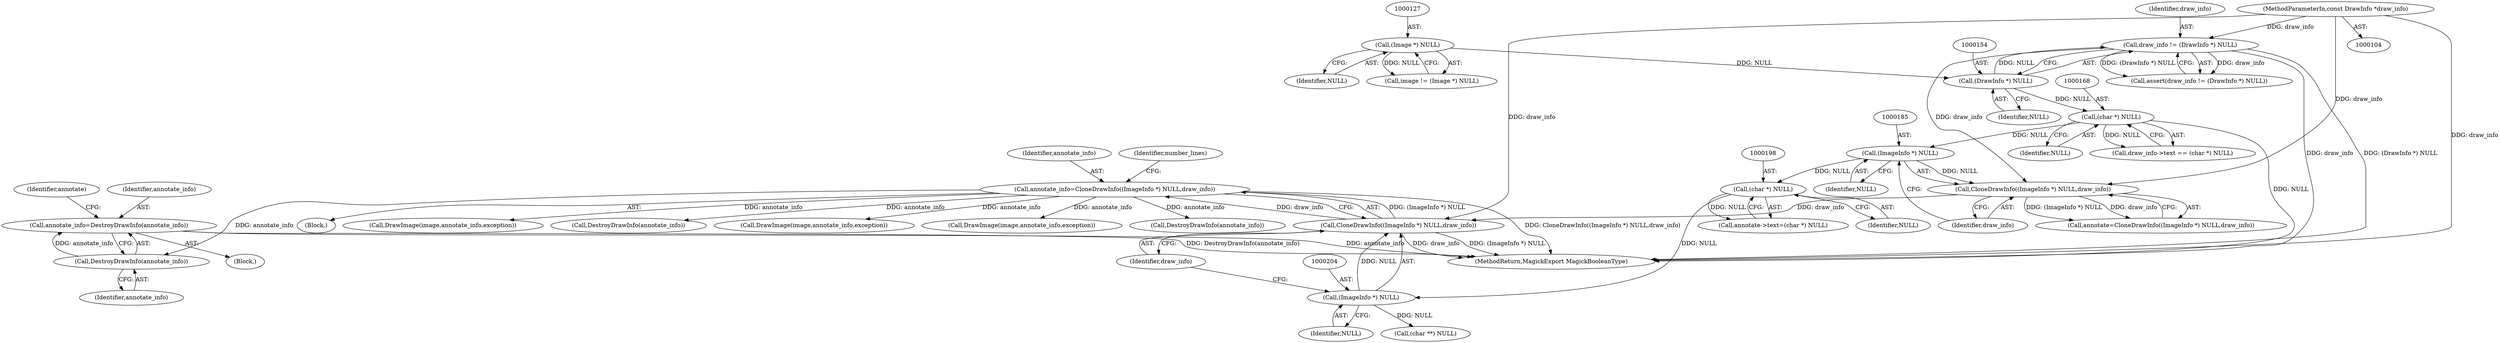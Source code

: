 digraph "0_ImageMagick6_7c2c5ba5b8e3a0b2b82f56c71dfab74ed4006df7@pointer" {
"1000243" [label="(Call,annotate_info=DestroyDrawInfo(annotate_info))"];
"1000245" [label="(Call,DestroyDrawInfo(annotate_info))"];
"1000200" [label="(Call,annotate_info=CloneDrawInfo((ImageInfo *) NULL,draw_info))"];
"1000202" [label="(Call,CloneDrawInfo((ImageInfo *) NULL,draw_info))"];
"1000203" [label="(Call,(ImageInfo *) NULL)"];
"1000197" [label="(Call,(char *) NULL)"];
"1000184" [label="(Call,(ImageInfo *) NULL)"];
"1000167" [label="(Call,(char *) NULL)"];
"1000153" [label="(Call,(DrawInfo *) NULL)"];
"1000126" [label="(Call,(Image *) NULL)"];
"1000183" [label="(Call,CloneDrawInfo((ImageInfo *) NULL,draw_info))"];
"1000151" [label="(Call,draw_info != (DrawInfo *) NULL)"];
"1000106" [label="(MethodParameterIn,const DrawInfo *draw_info)"];
"1000108" [label="(Block,)"];
"1000242" [label="(Block,)"];
"1000200" [label="(Call,annotate_info=CloneDrawInfo((ImageInfo *) NULL,draw_info))"];
"1000201" [label="(Identifier,annotate_info)"];
"1000208" [label="(Identifier,number_lines)"];
"1000181" [label="(Call,annotate=CloneDrawInfo((ImageInfo *) NULL,draw_info))"];
"1002037" [label="(Call,DrawImage(image,annotate_info,exception))"];
"1000126" [label="(Call,(Image *) NULL)"];
"1000124" [label="(Call,image != (Image *) NULL)"];
"1000184" [label="(Call,(ImageInfo *) NULL)"];
"1000163" [label="(Call,draw_info->text == (char *) NULL)"];
"1000197" [label="(Call,(char *) NULL)"];
"1000244" [label="(Identifier,annotate_info)"];
"1002043" [label="(Call,DestroyDrawInfo(annotate_info))"];
"1000183" [label="(Call,CloneDrawInfo((ImageInfo *) NULL,draw_info))"];
"1001941" [label="(Call,DrawImage(image,annotate_info,exception))"];
"1000206" [label="(Identifier,draw_info)"];
"1000186" [label="(Identifier,NULL)"];
"1000187" [label="(Identifier,draw_info)"];
"1000169" [label="(Identifier,NULL)"];
"1000106" [label="(MethodParameterIn,const DrawInfo *draw_info)"];
"1000205" [label="(Identifier,NULL)"];
"1000199" [label="(Identifier,NULL)"];
"1000202" [label="(Call,CloneDrawInfo((ImageInfo *) NULL,draw_info))"];
"1000151" [label="(Call,draw_info != (DrawInfo *) NULL)"];
"1001978" [label="(Call,DrawImage(image,annotate_info,exception))"];
"1000248" [label="(Identifier,annotate)"];
"1000150" [label="(Call,assert(draw_info != (DrawInfo *) NULL))"];
"1000203" [label="(Call,(ImageInfo *) NULL)"];
"1000243" [label="(Call,annotate_info=DestroyDrawInfo(annotate_info))"];
"1000167" [label="(Call,(char *) NULL)"];
"1000193" [label="(Call,annotate->text=(char *) NULL)"];
"1000152" [label="(Identifier,draw_info)"];
"1000245" [label="(Call,DestroyDrawInfo(annotate_info))"];
"1000246" [label="(Identifier,annotate_info)"];
"1000153" [label="(Call,(DrawInfo *) NULL)"];
"1002061" [label="(MethodReturn,MagickExport MagickBooleanType)"];
"1000369" [label="(Call,DestroyDrawInfo(annotate_info))"];
"1000239" [label="(Call,(char **) NULL)"];
"1000128" [label="(Identifier,NULL)"];
"1000155" [label="(Identifier,NULL)"];
"1000243" -> "1000242"  [label="AST: "];
"1000243" -> "1000245"  [label="CFG: "];
"1000244" -> "1000243"  [label="AST: "];
"1000245" -> "1000243"  [label="AST: "];
"1000248" -> "1000243"  [label="CFG: "];
"1000243" -> "1002061"  [label="DDG: annotate_info"];
"1000243" -> "1002061"  [label="DDG: DestroyDrawInfo(annotate_info)"];
"1000245" -> "1000243"  [label="DDG: annotate_info"];
"1000245" -> "1000246"  [label="CFG: "];
"1000246" -> "1000245"  [label="AST: "];
"1000200" -> "1000245"  [label="DDG: annotate_info"];
"1000200" -> "1000108"  [label="AST: "];
"1000200" -> "1000202"  [label="CFG: "];
"1000201" -> "1000200"  [label="AST: "];
"1000202" -> "1000200"  [label="AST: "];
"1000208" -> "1000200"  [label="CFG: "];
"1000200" -> "1002061"  [label="DDG: CloneDrawInfo((ImageInfo *) NULL,draw_info)"];
"1000202" -> "1000200"  [label="DDG: (ImageInfo *) NULL"];
"1000202" -> "1000200"  [label="DDG: draw_info"];
"1000200" -> "1000369"  [label="DDG: annotate_info"];
"1000200" -> "1001941"  [label="DDG: annotate_info"];
"1000200" -> "1001978"  [label="DDG: annotate_info"];
"1000200" -> "1002037"  [label="DDG: annotate_info"];
"1000200" -> "1002043"  [label="DDG: annotate_info"];
"1000202" -> "1000206"  [label="CFG: "];
"1000203" -> "1000202"  [label="AST: "];
"1000206" -> "1000202"  [label="AST: "];
"1000202" -> "1002061"  [label="DDG: draw_info"];
"1000202" -> "1002061"  [label="DDG: (ImageInfo *) NULL"];
"1000203" -> "1000202"  [label="DDG: NULL"];
"1000183" -> "1000202"  [label="DDG: draw_info"];
"1000106" -> "1000202"  [label="DDG: draw_info"];
"1000203" -> "1000205"  [label="CFG: "];
"1000204" -> "1000203"  [label="AST: "];
"1000205" -> "1000203"  [label="AST: "];
"1000206" -> "1000203"  [label="CFG: "];
"1000197" -> "1000203"  [label="DDG: NULL"];
"1000203" -> "1000239"  [label="DDG: NULL"];
"1000197" -> "1000193"  [label="AST: "];
"1000197" -> "1000199"  [label="CFG: "];
"1000198" -> "1000197"  [label="AST: "];
"1000199" -> "1000197"  [label="AST: "];
"1000193" -> "1000197"  [label="CFG: "];
"1000197" -> "1000193"  [label="DDG: NULL"];
"1000184" -> "1000197"  [label="DDG: NULL"];
"1000184" -> "1000183"  [label="AST: "];
"1000184" -> "1000186"  [label="CFG: "];
"1000185" -> "1000184"  [label="AST: "];
"1000186" -> "1000184"  [label="AST: "];
"1000187" -> "1000184"  [label="CFG: "];
"1000184" -> "1000183"  [label="DDG: NULL"];
"1000167" -> "1000184"  [label="DDG: NULL"];
"1000167" -> "1000163"  [label="AST: "];
"1000167" -> "1000169"  [label="CFG: "];
"1000168" -> "1000167"  [label="AST: "];
"1000169" -> "1000167"  [label="AST: "];
"1000163" -> "1000167"  [label="CFG: "];
"1000167" -> "1002061"  [label="DDG: NULL"];
"1000167" -> "1000163"  [label="DDG: NULL"];
"1000153" -> "1000167"  [label="DDG: NULL"];
"1000153" -> "1000151"  [label="AST: "];
"1000153" -> "1000155"  [label="CFG: "];
"1000154" -> "1000153"  [label="AST: "];
"1000155" -> "1000153"  [label="AST: "];
"1000151" -> "1000153"  [label="CFG: "];
"1000153" -> "1000151"  [label="DDG: NULL"];
"1000126" -> "1000153"  [label="DDG: NULL"];
"1000126" -> "1000124"  [label="AST: "];
"1000126" -> "1000128"  [label="CFG: "];
"1000127" -> "1000126"  [label="AST: "];
"1000128" -> "1000126"  [label="AST: "];
"1000124" -> "1000126"  [label="CFG: "];
"1000126" -> "1000124"  [label="DDG: NULL"];
"1000183" -> "1000181"  [label="AST: "];
"1000183" -> "1000187"  [label="CFG: "];
"1000187" -> "1000183"  [label="AST: "];
"1000181" -> "1000183"  [label="CFG: "];
"1000183" -> "1000181"  [label="DDG: (ImageInfo *) NULL"];
"1000183" -> "1000181"  [label="DDG: draw_info"];
"1000151" -> "1000183"  [label="DDG: draw_info"];
"1000106" -> "1000183"  [label="DDG: draw_info"];
"1000151" -> "1000150"  [label="AST: "];
"1000152" -> "1000151"  [label="AST: "];
"1000150" -> "1000151"  [label="CFG: "];
"1000151" -> "1002061"  [label="DDG: draw_info"];
"1000151" -> "1002061"  [label="DDG: (DrawInfo *) NULL"];
"1000151" -> "1000150"  [label="DDG: draw_info"];
"1000151" -> "1000150"  [label="DDG: (DrawInfo *) NULL"];
"1000106" -> "1000151"  [label="DDG: draw_info"];
"1000106" -> "1000104"  [label="AST: "];
"1000106" -> "1002061"  [label="DDG: draw_info"];
}
